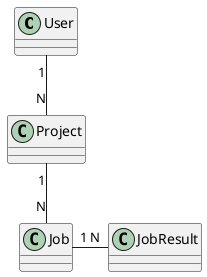 @startuml

class User {

}

class Project {

}

class Job {

}

class JobResult {

}

User "1" -- "N" Project
Project "1" --"N"  Job
Job "1" -  "N" JobResult

@enduml
